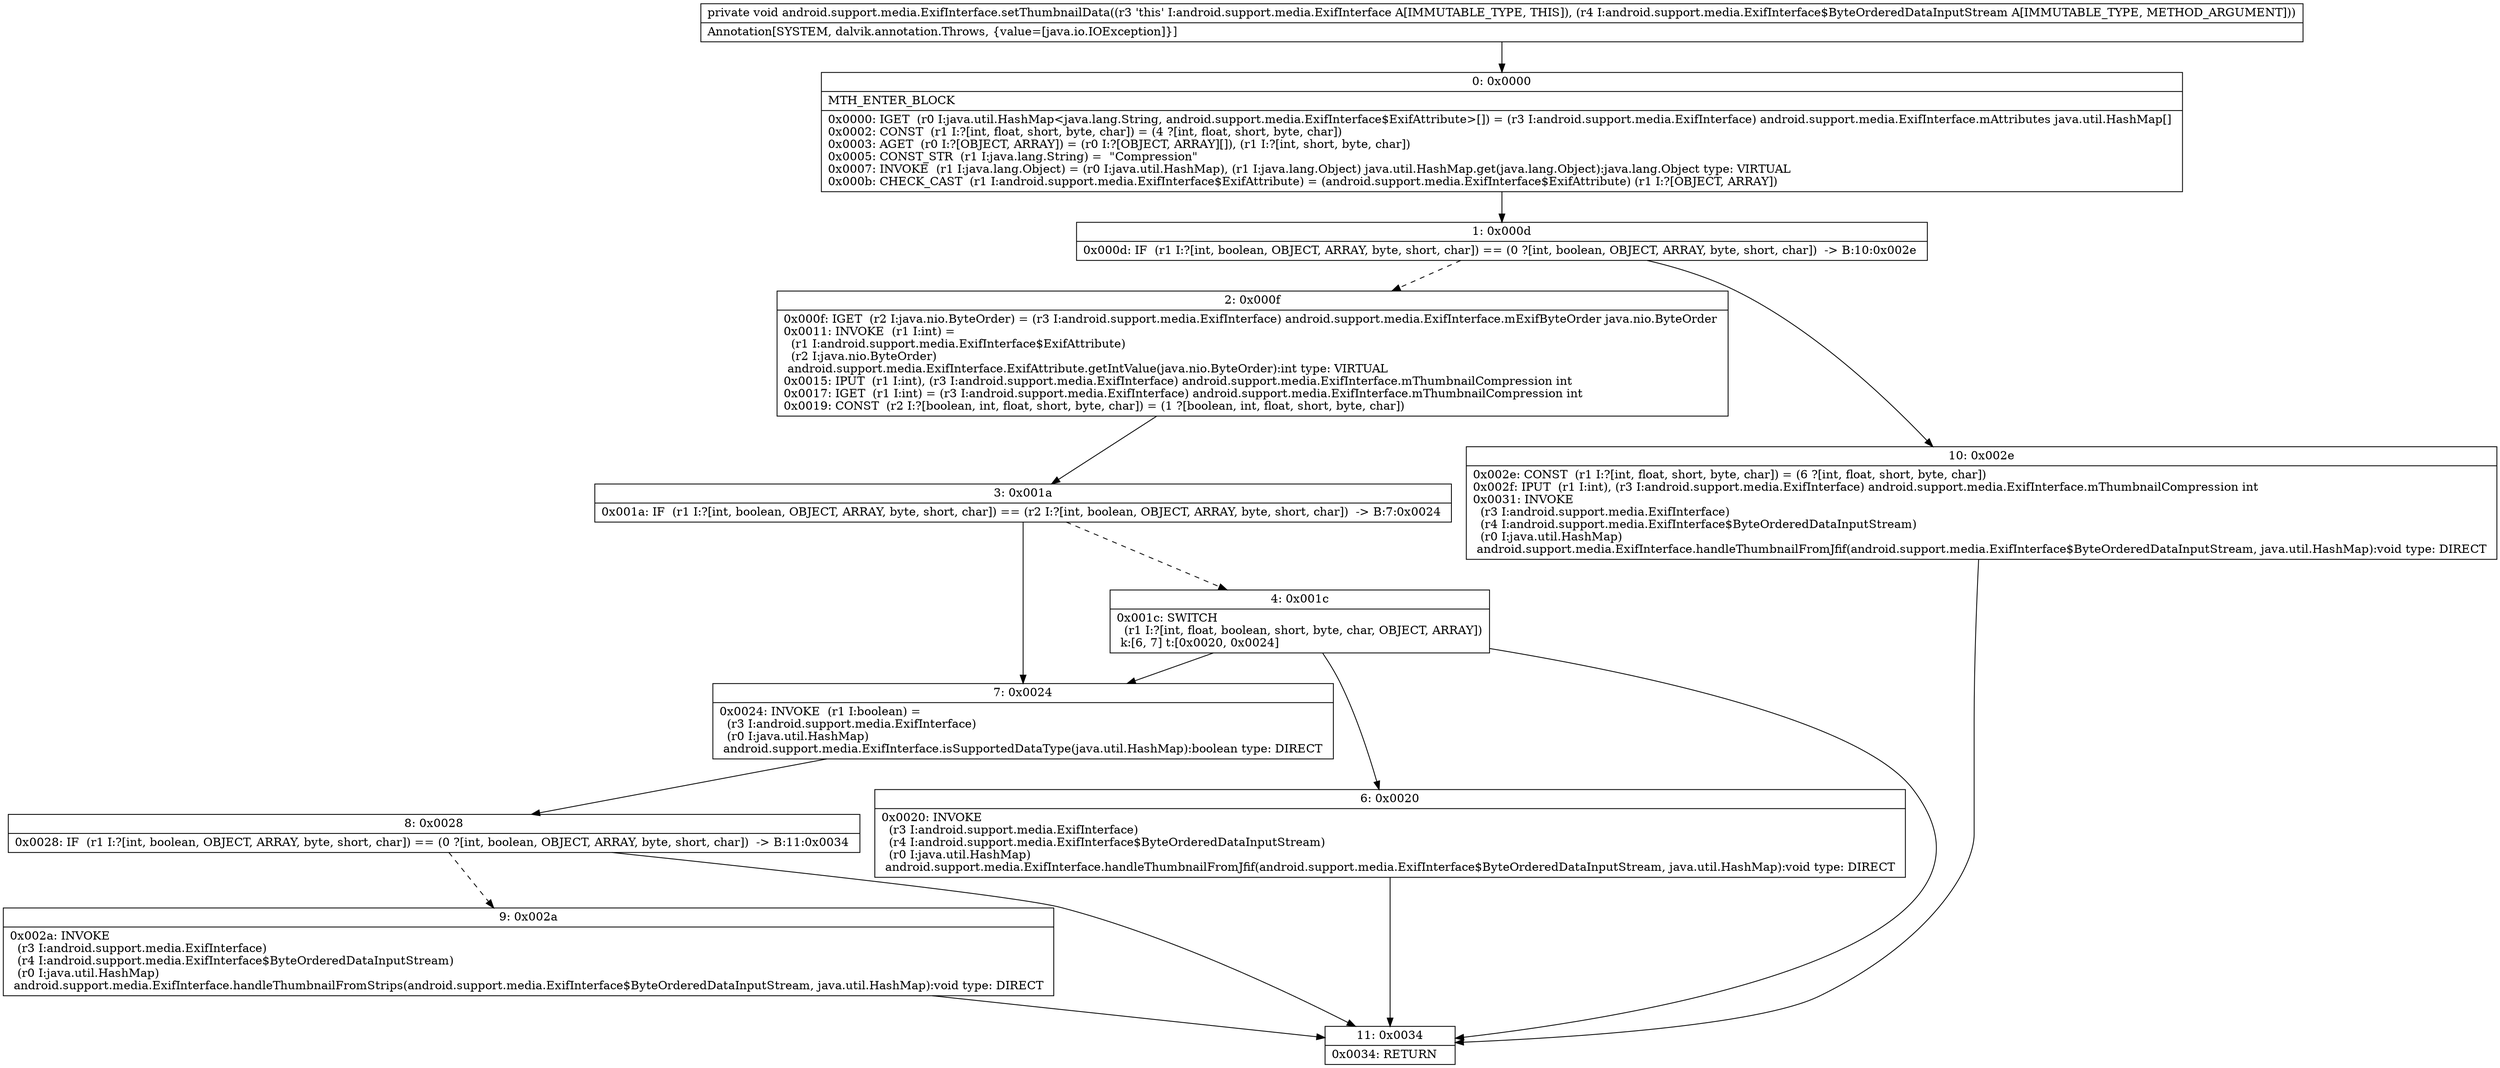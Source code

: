 digraph "CFG forandroid.support.media.ExifInterface.setThumbnailData(Landroid\/support\/media\/ExifInterface$ByteOrderedDataInputStream;)V" {
Node_0 [shape=record,label="{0\:\ 0x0000|MTH_ENTER_BLOCK\l|0x0000: IGET  (r0 I:java.util.HashMap\<java.lang.String, android.support.media.ExifInterface$ExifAttribute\>[]) = (r3 I:android.support.media.ExifInterface) android.support.media.ExifInterface.mAttributes java.util.HashMap[] \l0x0002: CONST  (r1 I:?[int, float, short, byte, char]) = (4 ?[int, float, short, byte, char]) \l0x0003: AGET  (r0 I:?[OBJECT, ARRAY]) = (r0 I:?[OBJECT, ARRAY][]), (r1 I:?[int, short, byte, char]) \l0x0005: CONST_STR  (r1 I:java.lang.String) =  \"Compression\" \l0x0007: INVOKE  (r1 I:java.lang.Object) = (r0 I:java.util.HashMap), (r1 I:java.lang.Object) java.util.HashMap.get(java.lang.Object):java.lang.Object type: VIRTUAL \l0x000b: CHECK_CAST  (r1 I:android.support.media.ExifInterface$ExifAttribute) = (android.support.media.ExifInterface$ExifAttribute) (r1 I:?[OBJECT, ARRAY]) \l}"];
Node_1 [shape=record,label="{1\:\ 0x000d|0x000d: IF  (r1 I:?[int, boolean, OBJECT, ARRAY, byte, short, char]) == (0 ?[int, boolean, OBJECT, ARRAY, byte, short, char])  \-\> B:10:0x002e \l}"];
Node_2 [shape=record,label="{2\:\ 0x000f|0x000f: IGET  (r2 I:java.nio.ByteOrder) = (r3 I:android.support.media.ExifInterface) android.support.media.ExifInterface.mExifByteOrder java.nio.ByteOrder \l0x0011: INVOKE  (r1 I:int) = \l  (r1 I:android.support.media.ExifInterface$ExifAttribute)\l  (r2 I:java.nio.ByteOrder)\l android.support.media.ExifInterface.ExifAttribute.getIntValue(java.nio.ByteOrder):int type: VIRTUAL \l0x0015: IPUT  (r1 I:int), (r3 I:android.support.media.ExifInterface) android.support.media.ExifInterface.mThumbnailCompression int \l0x0017: IGET  (r1 I:int) = (r3 I:android.support.media.ExifInterface) android.support.media.ExifInterface.mThumbnailCompression int \l0x0019: CONST  (r2 I:?[boolean, int, float, short, byte, char]) = (1 ?[boolean, int, float, short, byte, char]) \l}"];
Node_3 [shape=record,label="{3\:\ 0x001a|0x001a: IF  (r1 I:?[int, boolean, OBJECT, ARRAY, byte, short, char]) == (r2 I:?[int, boolean, OBJECT, ARRAY, byte, short, char])  \-\> B:7:0x0024 \l}"];
Node_4 [shape=record,label="{4\:\ 0x001c|0x001c: SWITCH  \l  (r1 I:?[int, float, boolean, short, byte, char, OBJECT, ARRAY])\l k:[6, 7] t:[0x0020, 0x0024] \l}"];
Node_6 [shape=record,label="{6\:\ 0x0020|0x0020: INVOKE  \l  (r3 I:android.support.media.ExifInterface)\l  (r4 I:android.support.media.ExifInterface$ByteOrderedDataInputStream)\l  (r0 I:java.util.HashMap)\l android.support.media.ExifInterface.handleThumbnailFromJfif(android.support.media.ExifInterface$ByteOrderedDataInputStream, java.util.HashMap):void type: DIRECT \l}"];
Node_7 [shape=record,label="{7\:\ 0x0024|0x0024: INVOKE  (r1 I:boolean) = \l  (r3 I:android.support.media.ExifInterface)\l  (r0 I:java.util.HashMap)\l android.support.media.ExifInterface.isSupportedDataType(java.util.HashMap):boolean type: DIRECT \l}"];
Node_8 [shape=record,label="{8\:\ 0x0028|0x0028: IF  (r1 I:?[int, boolean, OBJECT, ARRAY, byte, short, char]) == (0 ?[int, boolean, OBJECT, ARRAY, byte, short, char])  \-\> B:11:0x0034 \l}"];
Node_9 [shape=record,label="{9\:\ 0x002a|0x002a: INVOKE  \l  (r3 I:android.support.media.ExifInterface)\l  (r4 I:android.support.media.ExifInterface$ByteOrderedDataInputStream)\l  (r0 I:java.util.HashMap)\l android.support.media.ExifInterface.handleThumbnailFromStrips(android.support.media.ExifInterface$ByteOrderedDataInputStream, java.util.HashMap):void type: DIRECT \l}"];
Node_10 [shape=record,label="{10\:\ 0x002e|0x002e: CONST  (r1 I:?[int, float, short, byte, char]) = (6 ?[int, float, short, byte, char]) \l0x002f: IPUT  (r1 I:int), (r3 I:android.support.media.ExifInterface) android.support.media.ExifInterface.mThumbnailCompression int \l0x0031: INVOKE  \l  (r3 I:android.support.media.ExifInterface)\l  (r4 I:android.support.media.ExifInterface$ByteOrderedDataInputStream)\l  (r0 I:java.util.HashMap)\l android.support.media.ExifInterface.handleThumbnailFromJfif(android.support.media.ExifInterface$ByteOrderedDataInputStream, java.util.HashMap):void type: DIRECT \l}"];
Node_11 [shape=record,label="{11\:\ 0x0034|0x0034: RETURN   \l}"];
MethodNode[shape=record,label="{private void android.support.media.ExifInterface.setThumbnailData((r3 'this' I:android.support.media.ExifInterface A[IMMUTABLE_TYPE, THIS]), (r4 I:android.support.media.ExifInterface$ByteOrderedDataInputStream A[IMMUTABLE_TYPE, METHOD_ARGUMENT]))  | Annotation[SYSTEM, dalvik.annotation.Throws, \{value=[java.io.IOException]\}]\l}"];
MethodNode -> Node_0;
Node_0 -> Node_1;
Node_1 -> Node_2[style=dashed];
Node_1 -> Node_10;
Node_2 -> Node_3;
Node_3 -> Node_4[style=dashed];
Node_3 -> Node_7;
Node_4 -> Node_6;
Node_4 -> Node_7;
Node_4 -> Node_11;
Node_6 -> Node_11;
Node_7 -> Node_8;
Node_8 -> Node_9[style=dashed];
Node_8 -> Node_11;
Node_9 -> Node_11;
Node_10 -> Node_11;
}

